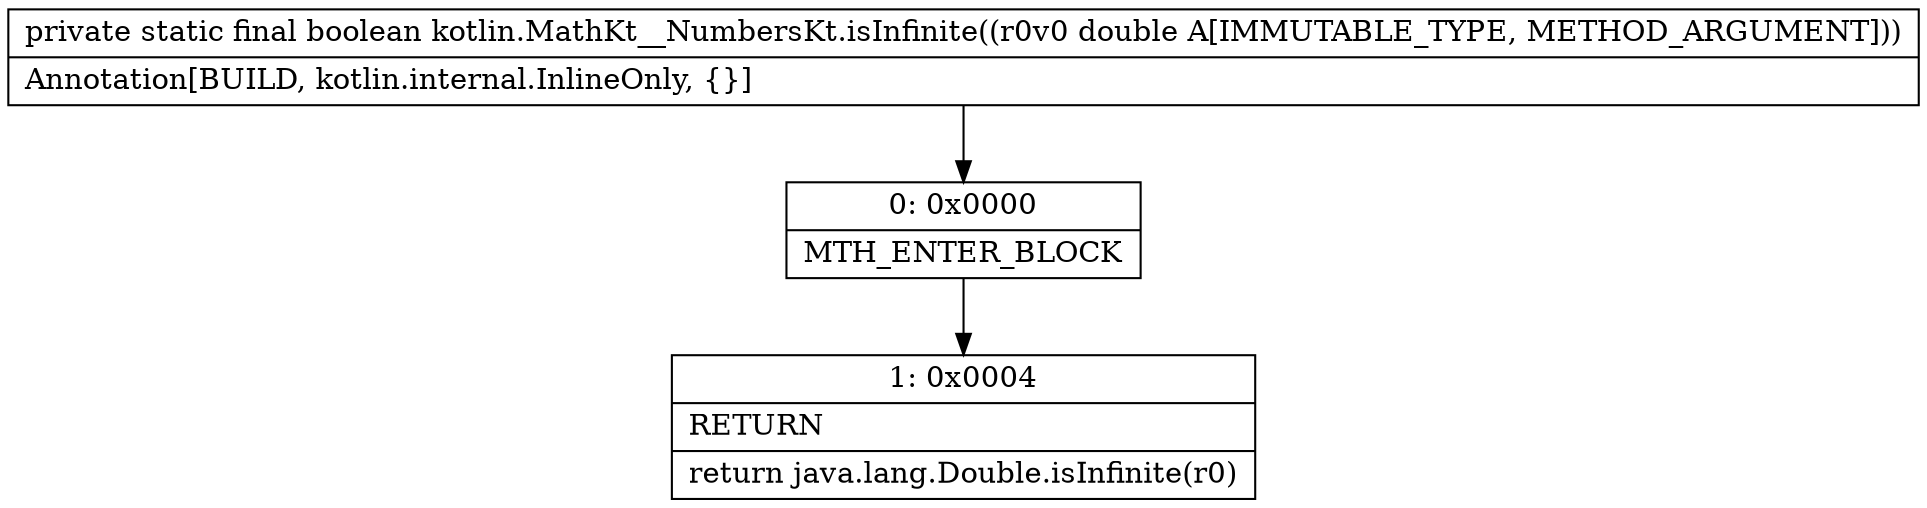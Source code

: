 digraph "CFG forkotlin.MathKt__NumbersKt.isInfinite(D)Z" {
Node_0 [shape=record,label="{0\:\ 0x0000|MTH_ENTER_BLOCK\l}"];
Node_1 [shape=record,label="{1\:\ 0x0004|RETURN\l|return java.lang.Double.isInfinite(r0)\l}"];
MethodNode[shape=record,label="{private static final boolean kotlin.MathKt__NumbersKt.isInfinite((r0v0 double A[IMMUTABLE_TYPE, METHOD_ARGUMENT]))  | Annotation[BUILD, kotlin.internal.InlineOnly, \{\}]\l}"];
MethodNode -> Node_0;
Node_0 -> Node_1;
}

